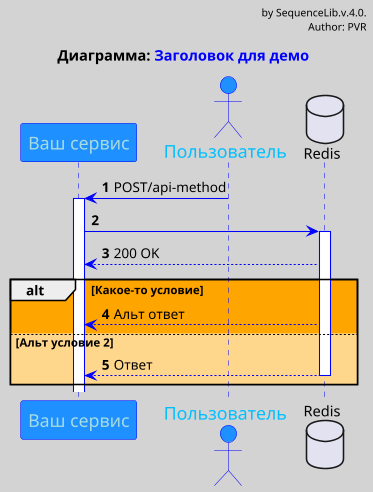 @startuml                                                                                          
  autonumber
  skinparam dpi 100
  skinparam maxMessageSize 200
  skinparam backgroundColor LightGray
  skinparam sequence {
  ArrowColor blue
  ActorBorderColor blue
  LifeLineBorderColor blue
  LifeLineBackgroundColor #White
  ParticipantBorderColor blue
  ParticipantBackgroundColor DodgerBlue
  ParticipantFontName Impact
  ParticipantFontSize 17
  ParticipantFontColor #A9DCDF
  ActorBackgroundColor DodgerBlue
  ActorFontColor DeepSkyBlue
  ActorFontSize 17
  ActorFontName Aapex
  }
  title Диаграмма: <color:blue>Заголовок для демо
  header <color:black>by SequenceLib.v.4.0.\n <color:black>Author: PVR
  actor "Пользователь" as user order 1
  participant "Ваш сервис" as srv order 0
  database "Redis" as redis order 2
  user -> srv ++: POST/api-method
  srv -> redis ++:
  redis --> srv : 200 OK
  alt #orange Какое-то условие
      redis --> srv : Альт ответ
  else #FFD78C Альт условие 2
      redis --> srv --: Ответ
  end
  @enduml